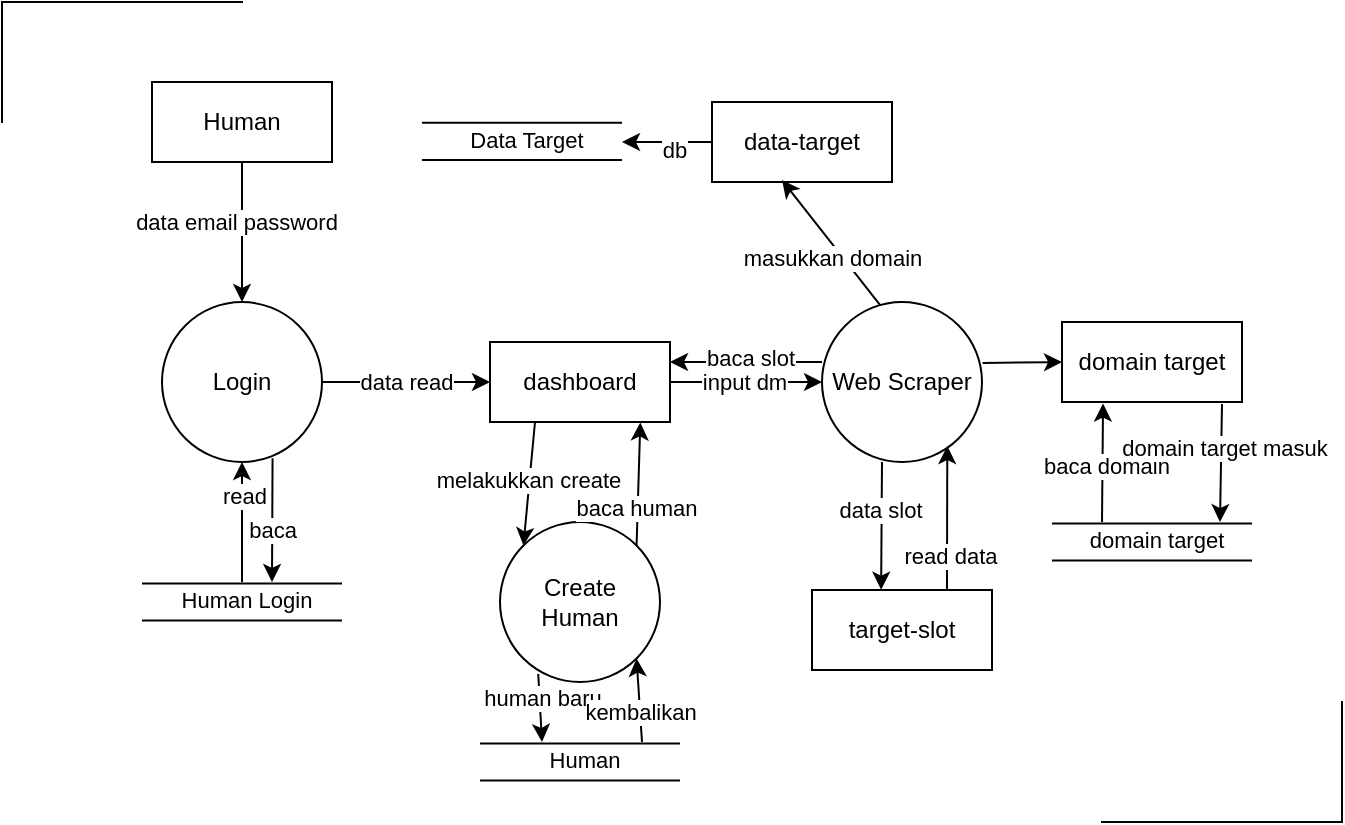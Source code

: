 <mxfile version="26.0.6" pages="4">
  <diagram name="Halaman-1" id="_XmtBNqs7ybtAx8C3R3i">
    <mxGraphModel dx="1123" dy="650" grid="1" gridSize="10" guides="1" tooltips="1" connect="1" arrows="1" fold="1" page="1" pageScale="1" pageWidth="827" pageHeight="1169" background="#ffffff" math="0" shadow="0">
      <root>
        <mxCell id="0" />
        <mxCell id="1" parent="0" />
        <mxCell id="XeXCij93e1Qy_bGvZgCs-1" value="Login" style="ellipse;whiteSpace=wrap;html=1;aspect=fixed;" vertex="1" parent="1">
          <mxGeometry x="160" y="420" width="80" height="80" as="geometry" />
        </mxCell>
        <mxCell id="XeXCij93e1Qy_bGvZgCs-2" value="Web Scraper" style="ellipse;whiteSpace=wrap;html=1;aspect=fixed;" vertex="1" parent="1">
          <mxGeometry x="490" y="420" width="80" height="80" as="geometry" />
        </mxCell>
        <mxCell id="XeXCij93e1Qy_bGvZgCs-3" value="Create Human" style="ellipse;whiteSpace=wrap;html=1;aspect=fixed;" vertex="1" parent="1">
          <mxGeometry x="329" y="530" width="80" height="80" as="geometry" />
        </mxCell>
        <mxCell id="XeXCij93e1Qy_bGvZgCs-4" value="Human" style="rounded=0;whiteSpace=wrap;html=1;" vertex="1" parent="1">
          <mxGeometry x="155" y="310" width="90" height="40" as="geometry" />
        </mxCell>
        <mxCell id="XeXCij93e1Qy_bGvZgCs-5" value="" style="shape=link;html=1;rounded=0;width=18.571;" edge="1" parent="1">
          <mxGeometry width="100" relative="1" as="geometry">
            <mxPoint x="150" y="570" as="sourcePoint" />
            <mxPoint x="250" y="570" as="targetPoint" />
          </mxGeometry>
        </mxCell>
        <mxCell id="XeXCij93e1Qy_bGvZgCs-8" value="Human Login" style="edgeLabel;html=1;align=center;verticalAlign=middle;resizable=0;points=[];" vertex="1" connectable="0" parent="XeXCij93e1Qy_bGvZgCs-5">
          <mxGeometry x="0.027" y="1" relative="1" as="geometry">
            <mxPoint as="offset" />
          </mxGeometry>
        </mxCell>
        <mxCell id="XeXCij93e1Qy_bGvZgCs-10" value="" style="endArrow=classic;html=1;rounded=0;entryX=0.5;entryY=1;entryDx=0;entryDy=0;" edge="1" parent="1" target="XeXCij93e1Qy_bGvZgCs-1">
          <mxGeometry width="50" height="50" relative="1" as="geometry">
            <mxPoint x="200" y="560" as="sourcePoint" />
            <mxPoint x="280" y="450" as="targetPoint" />
            <Array as="points" />
          </mxGeometry>
        </mxCell>
        <mxCell id="XeXCij93e1Qy_bGvZgCs-62" value="read" style="edgeLabel;html=1;align=center;verticalAlign=middle;resizable=0;points=[];" vertex="1" connectable="0" parent="XeXCij93e1Qy_bGvZgCs-10">
          <mxGeometry x="0.439" y="-1" relative="1" as="geometry">
            <mxPoint as="offset" />
          </mxGeometry>
        </mxCell>
        <mxCell id="XeXCij93e1Qy_bGvZgCs-12" value="" style="endArrow=classic;html=1;rounded=0;exitX=0.5;exitY=1;exitDx=0;exitDy=0;entryX=0.5;entryY=0;entryDx=0;entryDy=0;" edge="1" parent="1" source="XeXCij93e1Qy_bGvZgCs-4" target="XeXCij93e1Qy_bGvZgCs-1">
          <mxGeometry width="50" height="50" relative="1" as="geometry">
            <mxPoint x="230" y="390" as="sourcePoint" />
            <mxPoint x="280" y="340" as="targetPoint" />
          </mxGeometry>
        </mxCell>
        <mxCell id="XeXCij93e1Qy_bGvZgCs-13" value="data email password" style="edgeLabel;html=1;align=center;verticalAlign=middle;resizable=0;points=[];" vertex="1" connectable="0" parent="XeXCij93e1Qy_bGvZgCs-12">
          <mxGeometry x="-0.157" y="-3" relative="1" as="geometry">
            <mxPoint as="offset" />
          </mxGeometry>
        </mxCell>
        <mxCell id="XeXCij93e1Qy_bGvZgCs-14" value="" style="endArrow=classic;html=1;rounded=0;exitX=1;exitY=0.5;exitDx=0;exitDy=0;entryX=0;entryY=0.5;entryDx=0;entryDy=0;" edge="1" parent="1" source="XeXCij93e1Qy_bGvZgCs-1" target="XeXCij93e1Qy_bGvZgCs-16">
          <mxGeometry width="50" height="50" relative="1" as="geometry">
            <mxPoint x="250" y="450" as="sourcePoint" />
            <mxPoint x="320" y="460" as="targetPoint" />
          </mxGeometry>
        </mxCell>
        <mxCell id="XeXCij93e1Qy_bGvZgCs-15" value="data read" style="edgeLabel;html=1;align=center;verticalAlign=middle;resizable=0;points=[];" vertex="1" connectable="0" parent="XeXCij93e1Qy_bGvZgCs-14">
          <mxGeometry x="-0.008" relative="1" as="geometry">
            <mxPoint as="offset" />
          </mxGeometry>
        </mxCell>
        <mxCell id="XeXCij93e1Qy_bGvZgCs-16" value="dashboard" style="rounded=0;whiteSpace=wrap;html=1;" vertex="1" parent="1">
          <mxGeometry x="324" y="440" width="90" height="40" as="geometry" />
        </mxCell>
        <mxCell id="XeXCij93e1Qy_bGvZgCs-17" value="" style="endArrow=classic;html=1;rounded=0;entryX=0;entryY=0.5;entryDx=0;entryDy=0;exitX=1;exitY=0.5;exitDx=0;exitDy=0;" edge="1" parent="1" source="XeXCij93e1Qy_bGvZgCs-16" target="XeXCij93e1Qy_bGvZgCs-2">
          <mxGeometry width="50" height="50" relative="1" as="geometry">
            <mxPoint x="420" y="460" as="sourcePoint" />
            <mxPoint x="350" y="390" as="targetPoint" />
          </mxGeometry>
        </mxCell>
        <mxCell id="XeXCij93e1Qy_bGvZgCs-38" value="input dm" style="edgeLabel;html=1;align=center;verticalAlign=middle;resizable=0;points=[];" vertex="1" connectable="0" parent="XeXCij93e1Qy_bGvZgCs-17">
          <mxGeometry x="-0.032" relative="1" as="geometry">
            <mxPoint as="offset" />
          </mxGeometry>
        </mxCell>
        <mxCell id="XeXCij93e1Qy_bGvZgCs-18" value="data-target" style="rounded=0;whiteSpace=wrap;html=1;" vertex="1" parent="1">
          <mxGeometry x="435" y="320" width="90" height="40" as="geometry" />
        </mxCell>
        <mxCell id="XeXCij93e1Qy_bGvZgCs-19" value="target-slot" style="rounded=0;whiteSpace=wrap;html=1;" vertex="1" parent="1">
          <mxGeometry x="485" y="564" width="90" height="40" as="geometry" />
        </mxCell>
        <mxCell id="XeXCij93e1Qy_bGvZgCs-20" value="" style="endArrow=classic;html=1;rounded=0;exitX=0.361;exitY=0.016;exitDx=0;exitDy=0;exitPerimeter=0;entryX=0.389;entryY=0.976;entryDx=0;entryDy=0;entryPerimeter=0;" edge="1" parent="1" source="XeXCij93e1Qy_bGvZgCs-2" target="XeXCij93e1Qy_bGvZgCs-18">
          <mxGeometry width="50" height="50" relative="1" as="geometry">
            <mxPoint x="430" y="430" as="sourcePoint" />
            <mxPoint x="480" y="380" as="targetPoint" />
          </mxGeometry>
        </mxCell>
        <mxCell id="XeXCij93e1Qy_bGvZgCs-35" value="masukkan domain" style="edgeLabel;html=1;align=center;verticalAlign=middle;resizable=0;points=[];" vertex="1" connectable="0" parent="XeXCij93e1Qy_bGvZgCs-20">
          <mxGeometry x="-0.154" y="4" relative="1" as="geometry">
            <mxPoint as="offset" />
          </mxGeometry>
        </mxCell>
        <mxCell id="XeXCij93e1Qy_bGvZgCs-21" value="" style="endArrow=classic;html=1;rounded=0;exitX=0.375;exitY=1;exitDx=0;exitDy=0;exitPerimeter=0;entryX=0.384;entryY=-0.004;entryDx=0;entryDy=0;entryPerimeter=0;" edge="1" parent="1" source="XeXCij93e1Qy_bGvZgCs-2" target="XeXCij93e1Qy_bGvZgCs-19">
          <mxGeometry width="50" height="50" relative="1" as="geometry">
            <mxPoint x="400" y="564.5" as="sourcePoint" />
            <mxPoint x="450" y="514.5" as="targetPoint" />
          </mxGeometry>
        </mxCell>
        <mxCell id="XeXCij93e1Qy_bGvZgCs-22" value="data slot" style="edgeLabel;html=1;align=center;verticalAlign=middle;resizable=0;points=[];" vertex="1" connectable="0" parent="XeXCij93e1Qy_bGvZgCs-21">
          <mxGeometry x="-0.261" y="-1" relative="1" as="geometry">
            <mxPoint as="offset" />
          </mxGeometry>
        </mxCell>
        <mxCell id="XeXCij93e1Qy_bGvZgCs-23" value="" style="endArrow=classic;html=1;rounded=0;exitX=0.75;exitY=0;exitDx=0;exitDy=0;entryX=0.783;entryY=0.9;entryDx=0;entryDy=0;entryPerimeter=0;" edge="1" parent="1" source="XeXCij93e1Qy_bGvZgCs-19" target="XeXCij93e1Qy_bGvZgCs-2">
          <mxGeometry width="50" height="50" relative="1" as="geometry">
            <mxPoint x="410" y="460" as="sourcePoint" />
            <mxPoint x="460" y="410" as="targetPoint" />
          </mxGeometry>
        </mxCell>
        <mxCell id="XeXCij93e1Qy_bGvZgCs-29" value="read data" style="edgeLabel;html=1;align=center;verticalAlign=middle;resizable=0;points=[];" vertex="1" connectable="0" parent="XeXCij93e1Qy_bGvZgCs-23">
          <mxGeometry x="-0.513" y="-1" relative="1" as="geometry">
            <mxPoint as="offset" />
          </mxGeometry>
        </mxCell>
        <mxCell id="XeXCij93e1Qy_bGvZgCs-25" value="" style="shape=link;html=1;rounded=0;width=18.571;" edge="1" parent="1">
          <mxGeometry width="100" relative="1" as="geometry">
            <mxPoint x="290" y="339.66" as="sourcePoint" />
            <mxPoint x="390" y="339.66" as="targetPoint" />
          </mxGeometry>
        </mxCell>
        <mxCell id="XeXCij93e1Qy_bGvZgCs-26" value="Data Target" style="edgeLabel;html=1;align=center;verticalAlign=middle;resizable=0;points=[];" vertex="1" connectable="0" parent="XeXCij93e1Qy_bGvZgCs-25">
          <mxGeometry x="0.027" y="1" relative="1" as="geometry">
            <mxPoint as="offset" />
          </mxGeometry>
        </mxCell>
        <mxCell id="XeXCij93e1Qy_bGvZgCs-27" value="" style="endArrow=classic;html=1;rounded=0;exitX=0;exitY=0.5;exitDx=0;exitDy=0;" edge="1" parent="1" source="XeXCij93e1Qy_bGvZgCs-18">
          <mxGeometry width="50" height="50" relative="1" as="geometry">
            <mxPoint x="350" y="450" as="sourcePoint" />
            <mxPoint x="390" y="340" as="targetPoint" />
          </mxGeometry>
        </mxCell>
        <mxCell id="XeXCij93e1Qy_bGvZgCs-34" value="db" style="edgeLabel;html=1;align=center;verticalAlign=middle;resizable=0;points=[];" vertex="1" connectable="0" parent="XeXCij93e1Qy_bGvZgCs-27">
          <mxGeometry x="-0.148" y="4" relative="1" as="geometry">
            <mxPoint as="offset" />
          </mxGeometry>
        </mxCell>
        <mxCell id="XeXCij93e1Qy_bGvZgCs-30" value="" style="endArrow=classic;html=1;rounded=0;exitX=0;exitY=0.375;exitDx=0;exitDy=0;exitPerimeter=0;entryX=1;entryY=0.25;entryDx=0;entryDy=0;" edge="1" parent="1" source="XeXCij93e1Qy_bGvZgCs-2" target="XeXCij93e1Qy_bGvZgCs-16">
          <mxGeometry width="50" height="50" relative="1" as="geometry">
            <mxPoint x="360" y="440" as="sourcePoint" />
            <mxPoint x="410" y="390" as="targetPoint" />
          </mxGeometry>
        </mxCell>
        <mxCell id="XeXCij93e1Qy_bGvZgCs-39" value="baca slot" style="edgeLabel;html=1;align=center;verticalAlign=middle;resizable=0;points=[];" vertex="1" connectable="0" parent="XeXCij93e1Qy_bGvZgCs-30">
          <mxGeometry x="-0.042" y="-2" relative="1" as="geometry">
            <mxPoint as="offset" />
          </mxGeometry>
        </mxCell>
        <mxCell id="XeXCij93e1Qy_bGvZgCs-40" value="domain target" style="rounded=0;whiteSpace=wrap;html=1;" vertex="1" parent="1">
          <mxGeometry x="610" y="430" width="90" height="40" as="geometry" />
        </mxCell>
        <mxCell id="XeXCij93e1Qy_bGvZgCs-41" value="" style="endArrow=classic;html=1;rounded=0;exitX=1.004;exitY=0.381;exitDx=0;exitDy=0;exitPerimeter=0;entryX=0;entryY=0.5;entryDx=0;entryDy=0;" edge="1" parent="1" source="XeXCij93e1Qy_bGvZgCs-2" target="XeXCij93e1Qy_bGvZgCs-40">
          <mxGeometry width="50" height="50" relative="1" as="geometry">
            <mxPoint x="380" y="450" as="sourcePoint" />
            <mxPoint x="430" y="400" as="targetPoint" />
          </mxGeometry>
        </mxCell>
        <mxCell id="XeXCij93e1Qy_bGvZgCs-43" value="" style="shape=link;html=1;rounded=0;width=18.571;" edge="1" parent="1">
          <mxGeometry width="100" relative="1" as="geometry">
            <mxPoint x="605" y="540.0" as="sourcePoint" />
            <mxPoint x="705" y="540.0" as="targetPoint" />
          </mxGeometry>
        </mxCell>
        <mxCell id="XeXCij93e1Qy_bGvZgCs-44" value="domain target" style="edgeLabel;html=1;align=center;verticalAlign=middle;resizable=0;points=[];" vertex="1" connectable="0" parent="XeXCij93e1Qy_bGvZgCs-43">
          <mxGeometry x="0.027" y="1" relative="1" as="geometry">
            <mxPoint as="offset" />
          </mxGeometry>
        </mxCell>
        <mxCell id="XeXCij93e1Qy_bGvZgCs-45" value="" style="endArrow=classic;html=1;rounded=0;entryX=0.228;entryY=1.019;entryDx=0;entryDy=0;entryPerimeter=0;" edge="1" parent="1" target="XeXCij93e1Qy_bGvZgCs-40">
          <mxGeometry width="50" height="50" relative="1" as="geometry">
            <mxPoint x="630" y="530" as="sourcePoint" />
            <mxPoint x="633" y="470" as="targetPoint" />
          </mxGeometry>
        </mxCell>
        <mxCell id="XeXCij93e1Qy_bGvZgCs-48" value="baca domain" style="edgeLabel;html=1;align=center;verticalAlign=middle;resizable=0;points=[];" vertex="1" connectable="0" parent="XeXCij93e1Qy_bGvZgCs-45">
          <mxGeometry x="-0.043" y="-1" relative="1" as="geometry">
            <mxPoint as="offset" />
          </mxGeometry>
        </mxCell>
        <mxCell id="XeXCij93e1Qy_bGvZgCs-46" value="" style="endArrow=classic;html=1;rounded=0;" edge="1" parent="1">
          <mxGeometry width="50" height="50" relative="1" as="geometry">
            <mxPoint x="690" y="471" as="sourcePoint" />
            <mxPoint x="689" y="530" as="targetPoint" />
          </mxGeometry>
        </mxCell>
        <mxCell id="XeXCij93e1Qy_bGvZgCs-47" value="domain target masuk" style="edgeLabel;html=1;align=center;verticalAlign=middle;resizable=0;points=[];" vertex="1" connectable="0" parent="XeXCij93e1Qy_bGvZgCs-46">
          <mxGeometry x="-0.255" y="1" relative="1" as="geometry">
            <mxPoint as="offset" />
          </mxGeometry>
        </mxCell>
        <mxCell id="XeXCij93e1Qy_bGvZgCs-49" value="" style="endArrow=classic;html=1;rounded=0;exitX=0.25;exitY=1;exitDx=0;exitDy=0;entryX=0;entryY=0;entryDx=0;entryDy=0;" edge="1" parent="1" source="XeXCij93e1Qy_bGvZgCs-16" target="XeXCij93e1Qy_bGvZgCs-3">
          <mxGeometry width="50" height="50" relative="1" as="geometry">
            <mxPoint x="380" y="540" as="sourcePoint" />
            <mxPoint x="430" y="490" as="targetPoint" />
          </mxGeometry>
        </mxCell>
        <mxCell id="XeXCij93e1Qy_bGvZgCs-50" value="melakukkan create" style="edgeLabel;html=1;align=center;verticalAlign=middle;resizable=0;points=[];" vertex="1" connectable="0" parent="XeXCij93e1Qy_bGvZgCs-49">
          <mxGeometry x="-0.078" relative="1" as="geometry">
            <mxPoint x="-1" as="offset" />
          </mxGeometry>
        </mxCell>
        <mxCell id="XeXCij93e1Qy_bGvZgCs-51" value="" style="shape=link;html=1;rounded=0;width=18.571;" edge="1" parent="1">
          <mxGeometry width="100" relative="1" as="geometry">
            <mxPoint x="319" y="650" as="sourcePoint" />
            <mxPoint x="419" y="650" as="targetPoint" />
          </mxGeometry>
        </mxCell>
        <mxCell id="XeXCij93e1Qy_bGvZgCs-52" value="Human" style="edgeLabel;html=1;align=center;verticalAlign=middle;resizable=0;points=[];" vertex="1" connectable="0" parent="XeXCij93e1Qy_bGvZgCs-51">
          <mxGeometry x="0.027" y="1" relative="1" as="geometry">
            <mxPoint as="offset" />
          </mxGeometry>
        </mxCell>
        <mxCell id="XeXCij93e1Qy_bGvZgCs-53" value="" style="endArrow=classic;html=1;rounded=0;exitX=0.239;exitY=0.95;exitDx=0;exitDy=0;exitPerimeter=0;" edge="1" parent="1" source="XeXCij93e1Qy_bGvZgCs-3">
          <mxGeometry width="50" height="50" relative="1" as="geometry">
            <mxPoint x="370" y="530" as="sourcePoint" />
            <mxPoint x="350" y="640" as="targetPoint" />
          </mxGeometry>
        </mxCell>
        <mxCell id="XeXCij93e1Qy_bGvZgCs-54" value="human baru" style="edgeLabel;html=1;align=center;verticalAlign=middle;resizable=0;points=[];" vertex="1" connectable="0" parent="XeXCij93e1Qy_bGvZgCs-53">
          <mxGeometry x="-0.33" y="1" relative="1" as="geometry">
            <mxPoint as="offset" />
          </mxGeometry>
        </mxCell>
        <mxCell id="XeXCij93e1Qy_bGvZgCs-55" value="" style="endArrow=classic;html=1;rounded=0;exitX=1;exitY=0;exitDx=0;exitDy=0;entryX=0.835;entryY=1.006;entryDx=0;entryDy=0;entryPerimeter=0;" edge="1" parent="1" source="XeXCij93e1Qy_bGvZgCs-3" target="XeXCij93e1Qy_bGvZgCs-16">
          <mxGeometry width="50" height="50" relative="1" as="geometry">
            <mxPoint x="370" y="530" as="sourcePoint" />
            <mxPoint x="420" y="480" as="targetPoint" />
          </mxGeometry>
        </mxCell>
        <mxCell id="XeXCij93e1Qy_bGvZgCs-56" value="baca human" style="edgeLabel;html=1;align=center;verticalAlign=middle;resizable=0;points=[];" vertex="1" connectable="0" parent="XeXCij93e1Qy_bGvZgCs-55">
          <mxGeometry x="-0.378" y="1" relative="1" as="geometry">
            <mxPoint as="offset" />
          </mxGeometry>
        </mxCell>
        <mxCell id="XeXCij93e1Qy_bGvZgCs-57" value="" style="endArrow=classic;html=1;rounded=0;entryX=1;entryY=1;entryDx=0;entryDy=0;" edge="1" parent="1" target="XeXCij93e1Qy_bGvZgCs-3">
          <mxGeometry width="50" height="50" relative="1" as="geometry">
            <mxPoint x="400" y="640" as="sourcePoint" />
            <mxPoint x="420" y="480" as="targetPoint" />
          </mxGeometry>
        </mxCell>
        <mxCell id="XeXCij93e1Qy_bGvZgCs-59" value="kembalikan" style="edgeLabel;html=1;align=center;verticalAlign=middle;resizable=0;points=[];" vertex="1" connectable="0" parent="XeXCij93e1Qy_bGvZgCs-57">
          <mxGeometry x="-0.29" relative="1" as="geometry">
            <mxPoint as="offset" />
          </mxGeometry>
        </mxCell>
        <mxCell id="XeXCij93e1Qy_bGvZgCs-60" value="" style="endArrow=classic;html=1;rounded=0;exitX=0.691;exitY=0.977;exitDx=0;exitDy=0;exitPerimeter=0;" edge="1" parent="1" source="XeXCij93e1Qy_bGvZgCs-1">
          <mxGeometry width="50" height="50" relative="1" as="geometry">
            <mxPoint x="310" y="510" as="sourcePoint" />
            <mxPoint x="215" y="560" as="targetPoint" />
            <Array as="points" />
          </mxGeometry>
        </mxCell>
        <mxCell id="XeXCij93e1Qy_bGvZgCs-61" value="baca" style="edgeLabel;html=1;align=center;verticalAlign=middle;resizable=0;points=[];" vertex="1" connectable="0" parent="XeXCij93e1Qy_bGvZgCs-60">
          <mxGeometry x="0.143" relative="1" as="geometry">
            <mxPoint as="offset" />
          </mxGeometry>
        </mxCell>
        <mxCell id="XeXCij93e1Qy_bGvZgCs-64" value="" style="shape=partialRectangle;whiteSpace=wrap;html=1;top=0;left=0;fillColor=none;" vertex="1" parent="1">
          <mxGeometry x="630" y="620" width="120" height="60" as="geometry" />
        </mxCell>
        <mxCell id="XeXCij93e1Qy_bGvZgCs-65" value="" style="shape=partialRectangle;whiteSpace=wrap;html=1;bottom=0;right=0;fillColor=none;" vertex="1" parent="1">
          <mxGeometry x="80" y="270" width="120" height="60" as="geometry" />
        </mxCell>
      </root>
    </mxGraphModel>
  </diagram>
  <diagram id="4KLWWcqeRpzRS1N-UNFp" name="Halaman-2">
    <mxGraphModel dx="827" dy="479" grid="1" gridSize="10" guides="1" tooltips="1" connect="1" arrows="1" fold="1" page="1" pageScale="1" pageWidth="827" pageHeight="1169" math="0" shadow="0">
      <root>
        <mxCell id="0" />
        <mxCell id="1" parent="0" />
        <mxCell id="3iT1lxkJiGUQ8RqjDK2Z-1" value="human" style="shape=umlActor;verticalLabelPosition=bottom;verticalAlign=top;html=1;outlineConnect=0;" parent="1" vertex="1">
          <mxGeometry x="53" y="710" width="30" height="60" as="geometry" />
        </mxCell>
        <mxCell id="S5y5en8Jbx1h2o0wzGWQ-1" value="Login" style="ellipse;whiteSpace=wrap;html=1;" vertex="1" parent="1">
          <mxGeometry x="153" y="720" width="90" height="50" as="geometry" />
        </mxCell>
        <mxCell id="S5y5en8Jbx1h2o0wzGWQ-3" value="" style="endArrow=classic;html=1;rounded=0;entryX=0;entryY=0.5;entryDx=0;entryDy=0;" edge="1" parent="1" target="S5y5en8Jbx1h2o0wzGWQ-1">
          <mxGeometry width="50" height="50" relative="1" as="geometry">
            <mxPoint x="93" y="745" as="sourcePoint" />
            <mxPoint x="143" y="750" as="targetPoint" />
          </mxGeometry>
        </mxCell>
        <mxCell id="S5y5en8Jbx1h2o0wzGWQ-6" value="" style="endArrow=classic;html=1;rounded=0;exitX=1;exitY=0.5;exitDx=0;exitDy=0;entryX=0;entryY=0.5;entryDx=0;entryDy=0;" edge="1" parent="1" source="S5y5en8Jbx1h2o0wzGWQ-1" target="S5y5en8Jbx1h2o0wzGWQ-8">
          <mxGeometry width="50" height="50" relative="1" as="geometry">
            <mxPoint x="193" y="810" as="sourcePoint" />
            <mxPoint x="313" y="680" as="targetPoint" />
          </mxGeometry>
        </mxCell>
        <mxCell id="S5y5en8Jbx1h2o0wzGWQ-7" value="" style="endArrow=classic;html=1;rounded=0;exitX=1;exitY=0.5;exitDx=0;exitDy=0;entryX=0;entryY=0.5;entryDx=0;entryDy=0;" edge="1" parent="1" source="S5y5en8Jbx1h2o0wzGWQ-1" target="S5y5en8Jbx1h2o0wzGWQ-9">
          <mxGeometry width="50" height="50" relative="1" as="geometry">
            <mxPoint x="233" y="760" as="sourcePoint" />
            <mxPoint x="283" y="760" as="targetPoint" />
          </mxGeometry>
        </mxCell>
        <mxCell id="S5y5en8Jbx1h2o0wzGWQ-8" value="web scraper" style="ellipse;whiteSpace=wrap;html=1;" vertex="1" parent="1">
          <mxGeometry x="323" y="670" width="90" height="50" as="geometry" />
        </mxCell>
        <mxCell id="S5y5en8Jbx1h2o0wzGWQ-9" value="data target" style="ellipse;whiteSpace=wrap;html=1;" vertex="1" parent="1">
          <mxGeometry x="323" y="740" width="90" height="50" as="geometry" />
        </mxCell>
        <mxCell id="S5y5en8Jbx1h2o0wzGWQ-10" value="" style="endArrow=classic;html=1;rounded=0;exitX=1;exitY=0.5;exitDx=0;exitDy=0;entryX=0.007;entryY=0.381;entryDx=0;entryDy=0;entryPerimeter=0;" edge="1" parent="1" source="S5y5en8Jbx1h2o0wzGWQ-1" target="S5y5en8Jbx1h2o0wzGWQ-11">
          <mxGeometry width="50" height="50" relative="1" as="geometry">
            <mxPoint x="253" y="755" as="sourcePoint" />
            <mxPoint x="313" y="800" as="targetPoint" />
          </mxGeometry>
        </mxCell>
        <mxCell id="S5y5en8Jbx1h2o0wzGWQ-11" value="data analisis" style="ellipse;whiteSpace=wrap;html=1;" vertex="1" parent="1">
          <mxGeometry x="323" y="810" width="90" height="50" as="geometry" />
        </mxCell>
        <mxCell id="S5y5en8Jbx1h2o0wzGWQ-12" value="data domain" style="ellipse;whiteSpace=wrap;html=1;" vertex="1" parent="1">
          <mxGeometry x="323" y="600" width="90" height="50" as="geometry" />
        </mxCell>
        <mxCell id="S5y5en8Jbx1h2o0wzGWQ-13" value="" style="endArrow=classic;html=1;rounded=0;exitX=1;exitY=0.5;exitDx=0;exitDy=0;entryX=0;entryY=0.5;entryDx=0;entryDy=0;" edge="1" parent="1" source="S5y5en8Jbx1h2o0wzGWQ-1" target="S5y5en8Jbx1h2o0wzGWQ-12">
          <mxGeometry width="50" height="50" relative="1" as="geometry">
            <mxPoint x="230" y="720" as="sourcePoint" />
            <mxPoint x="310" y="670" as="targetPoint" />
          </mxGeometry>
        </mxCell>
        <mxCell id="S5y5en8Jbx1h2o0wzGWQ-14" value="tabel human" style="ellipse;whiteSpace=wrap;html=1;" vertex="1" parent="1">
          <mxGeometry x="324" y="880" width="90" height="50" as="geometry" />
        </mxCell>
        <mxCell id="S5y5en8Jbx1h2o0wzGWQ-15" value="" style="endArrow=classic;html=1;rounded=0;entryX=0;entryY=0.5;entryDx=0;entryDy=0;exitX=1;exitY=0.5;exitDx=0;exitDy=0;" edge="1" parent="1" source="S5y5en8Jbx1h2o0wzGWQ-1" target="S5y5en8Jbx1h2o0wzGWQ-14">
          <mxGeometry width="50" height="50" relative="1" as="geometry">
            <mxPoint x="250" y="750" as="sourcePoint" />
            <mxPoint x="301" y="854" as="targetPoint" />
          </mxGeometry>
        </mxCell>
        <mxCell id="S5y5en8Jbx1h2o0wzGWQ-17" value="buat login" style="ellipse;whiteSpace=wrap;html=1;" vertex="1" parent="1">
          <mxGeometry x="323" y="534.5" width="90" height="50" as="geometry" />
        </mxCell>
        <mxCell id="S5y5en8Jbx1h2o0wzGWQ-18" value="" style="endArrow=classic;html=1;rounded=0;exitX=1;exitY=0.5;exitDx=0;exitDy=0;entryX=0;entryY=0.5;entryDx=0;entryDy=0;" edge="1" parent="1" source="S5y5en8Jbx1h2o0wzGWQ-1" target="S5y5en8Jbx1h2o0wzGWQ-17">
          <mxGeometry width="50" height="50" relative="1" as="geometry">
            <mxPoint x="220" y="720" as="sourcePoint" />
            <mxPoint x="300" y="600" as="targetPoint" />
          </mxGeometry>
        </mxCell>
        <mxCell id="S5y5en8Jbx1h2o0wzGWQ-23" value="include" style="html=1;verticalAlign=bottom;endArrow=open;dashed=1;endSize=8;curved=0;rounded=0;" edge="1" parent="1">
          <mxGeometry relative="1" as="geometry">
            <mxPoint x="493" y="694.57" as="sourcePoint" />
            <mxPoint x="413" y="694.57" as="targetPoint" />
          </mxGeometry>
        </mxCell>
        <mxCell id="S5y5en8Jbx1h2o0wzGWQ-24" value="verifikasi link" style="ellipse;whiteSpace=wrap;html=1;" vertex="1" parent="1">
          <mxGeometry x="490" y="670" width="90" height="50" as="geometry" />
        </mxCell>
        <mxCell id="S5y5en8Jbx1h2o0wzGWQ-25" value="berhenti scraper" style="ellipse;whiteSpace=wrap;html=1;" vertex="1" parent="1">
          <mxGeometry x="490" y="730" width="90" height="50" as="geometry" />
        </mxCell>
        <mxCell id="S5y5en8Jbx1h2o0wzGWQ-26" value="mencari scraper" style="ellipse;whiteSpace=wrap;html=1;" vertex="1" parent="1">
          <mxGeometry x="490" y="610" width="90" height="50" as="geometry" />
        </mxCell>
        <mxCell id="S5y5en8Jbx1h2o0wzGWQ-27" value="extend" style="html=1;verticalAlign=bottom;endArrow=open;dashed=1;endSize=8;curved=0;rounded=0;entryX=0.983;entryY=0.314;entryDx=0;entryDy=0;entryPerimeter=0;exitX=0;exitY=0.5;exitDx=0;exitDy=0;" edge="1" parent="1" source="S5y5en8Jbx1h2o0wzGWQ-26" target="S5y5en8Jbx1h2o0wzGWQ-8">
          <mxGeometry relative="1" as="geometry">
            <mxPoint x="494" y="634.88" as="sourcePoint" />
            <mxPoint x="414" y="634.88" as="targetPoint" />
          </mxGeometry>
        </mxCell>
        <mxCell id="S5y5en8Jbx1h2o0wzGWQ-28" value="extend" style="html=1;verticalAlign=bottom;endArrow=open;dashed=1;endSize=8;curved=0;rounded=0;entryX=0.994;entryY=0.68;entryDx=0;entryDy=0;entryPerimeter=0;exitX=0;exitY=0.5;exitDx=0;exitDy=0;" edge="1" parent="1" source="S5y5en8Jbx1h2o0wzGWQ-25" target="S5y5en8Jbx1h2o0wzGWQ-8">
          <mxGeometry relative="1" as="geometry">
            <mxPoint x="500" y="719" as="sourcePoint" />
            <mxPoint x="421" y="770" as="targetPoint" />
          </mxGeometry>
        </mxCell>
        <mxCell id="S5y5en8Jbx1h2o0wzGWQ-29" value="hapus human" style="ellipse;whiteSpace=wrap;html=1;" vertex="1" parent="1">
          <mxGeometry x="490" y="910" width="90" height="50" as="geometry" />
        </mxCell>
        <mxCell id="S5y5en8Jbx1h2o0wzGWQ-30" value="extend" style="html=1;verticalAlign=bottom;endArrow=open;dashed=1;endSize=8;curved=0;rounded=0;exitX=0;exitY=0.5;exitDx=0;exitDy=0;" edge="1" parent="1" source="S5y5en8Jbx1h2o0wzGWQ-29">
          <mxGeometry relative="1" as="geometry">
            <mxPoint x="493" y="904.47" as="sourcePoint" />
            <mxPoint x="413" y="904.47" as="targetPoint" />
          </mxGeometry>
        </mxCell>
        <mxCell id="S5y5en8Jbx1h2o0wzGWQ-31" value="baca file" style="ellipse;whiteSpace=wrap;html=1;" vertex="1" parent="1">
          <mxGeometry x="490" y="850" width="90" height="50" as="geometry" />
        </mxCell>
        <mxCell id="S5y5en8Jbx1h2o0wzGWQ-32" value="baca file" style="ellipse;whiteSpace=wrap;html=1;" vertex="1" parent="1">
          <mxGeometry x="490" y="790" width="90" height="50" as="geometry" />
        </mxCell>
        <mxCell id="S5y5en8Jbx1h2o0wzGWQ-33" value="include" style="html=1;verticalAlign=bottom;endArrow=open;dashed=1;endSize=8;curved=0;rounded=0;entryX=0;entryY=0.4;entryDx=0;entryDy=0;entryPerimeter=0;exitX=1.017;exitY=0.649;exitDx=0;exitDy=0;exitPerimeter=0;" edge="1" parent="1" source="S5y5en8Jbx1h2o0wzGWQ-11" target="S5y5en8Jbx1h2o0wzGWQ-31">
          <mxGeometry relative="1" as="geometry">
            <mxPoint x="420" y="860" as="sourcePoint" />
            <mxPoint x="413" y="834.63" as="targetPoint" />
          </mxGeometry>
        </mxCell>
        <mxCell id="S5y5en8Jbx1h2o0wzGWQ-34" value="include" style="html=1;verticalAlign=bottom;endArrow=open;dashed=1;endSize=8;curved=0;rounded=0;exitX=1.001;exitY=0.64;exitDx=0;exitDy=0;exitPerimeter=0;entryX=0;entryY=0.4;entryDx=0;entryDy=0;entryPerimeter=0;" edge="1" parent="1" source="S5y5en8Jbx1h2o0wzGWQ-9" target="S5y5en8Jbx1h2o0wzGWQ-32">
          <mxGeometry relative="1" as="geometry">
            <mxPoint x="590" y="800" as="sourcePoint" />
            <mxPoint x="450" y="815" as="targetPoint" />
          </mxGeometry>
        </mxCell>
        <mxCell id="S5y5en8Jbx1h2o0wzGWQ-35" value="perbarui domain" style="ellipse;whiteSpace=wrap;html=1;" vertex="1" parent="1">
          <mxGeometry x="450" y="490" width="90" height="50" as="geometry" />
        </mxCell>
        <mxCell id="S5y5en8Jbx1h2o0wzGWQ-36" value="hapus domain" style="ellipse;whiteSpace=wrap;html=1;" vertex="1" parent="1">
          <mxGeometry x="480" y="550" width="90" height="50" as="geometry" />
        </mxCell>
        <mxCell id="S5y5en8Jbx1h2o0wzGWQ-37" value="extend" style="html=1;verticalAlign=bottom;endArrow=open;dashed=1;endSize=8;curved=0;rounded=0;entryX=1;entryY=0.5;entryDx=0;entryDy=0;exitX=0;exitY=0.6;exitDx=0;exitDy=0;exitPerimeter=0;" edge="1" parent="1" source="S5y5en8Jbx1h2o0wzGWQ-36" target="S5y5en8Jbx1h2o0wzGWQ-12">
          <mxGeometry relative="1" as="geometry">
            <mxPoint x="490" y="580" as="sourcePoint" />
            <mxPoint x="411" y="631" as="targetPoint" />
          </mxGeometry>
        </mxCell>
        <mxCell id="S5y5en8Jbx1h2o0wzGWQ-38" value="extend" style="html=1;verticalAlign=bottom;endArrow=open;dashed=1;endSize=8;curved=0;rounded=0;exitX=0;exitY=0.5;exitDx=0;exitDy=0;entryX=0.961;entryY=0.27;entryDx=0;entryDy=0;entryPerimeter=0;" edge="1" parent="1" target="S5y5en8Jbx1h2o0wzGWQ-12">
          <mxGeometry relative="1" as="geometry">
            <mxPoint x="450" y="520" as="sourcePoint" />
            <mxPoint x="408.68" y="616.3" as="targetPoint" />
          </mxGeometry>
        </mxCell>
      </root>
    </mxGraphModel>
  </diagram>
  <diagram id="9kv14YITFeuc394jbiDq" name="Halaman-3">
    <mxGraphModel dx="1123" dy="650" grid="1" gridSize="10" guides="1" tooltips="1" connect="1" arrows="1" fold="1" page="1" pageScale="1" pageWidth="827" pageHeight="1169" math="0" shadow="0">
      <root>
        <mxCell id="0" />
        <mxCell id="1" parent="0" />
        <mxCell id="KXDzSPejDsJHSjE1RqV1-35" value="" style="rounded=0;whiteSpace=wrap;html=1;" vertex="1" parent="1">
          <mxGeometry x="154" y="410" width="520" height="580" as="geometry" />
        </mxCell>
        <mxCell id="TLjRRva_yi8nptASzXf0-2" value="&lt;font&gt;Pendaftaran Siswa Coding&lt;/font&gt;" style="text;html=1;align=center;verticalAlign=middle;whiteSpace=wrap;rounded=0;fontSize=13;" parent="1" vertex="1">
          <mxGeometry x="313" y="420" width="200" height="30" as="geometry" />
        </mxCell>
        <mxCell id="TLjRRva_yi8nptASzXf0-3" value="Pendaftar" style="swimlane;whiteSpace=wrap;html=1;" parent="1" vertex="1">
          <mxGeometry x="213" y="470" width="200" height="480" as="geometry" />
        </mxCell>
        <mxCell id="KXDzSPejDsJHSjE1RqV1-1" style="edgeStyle=orthogonalEdgeStyle;rounded=0;orthogonalLoop=1;jettySize=auto;html=1;exitX=0.5;exitY=1;exitDx=0;exitDy=0;entryX=0.5;entryY=0;entryDx=0;entryDy=0;" edge="1" parent="TLjRRva_yi8nptASzXf0-3" source="TLjRRva_yi8nptASzXf0-5" target="TLjRRva_yi8nptASzXf0-6">
          <mxGeometry relative="1" as="geometry" />
        </mxCell>
        <mxCell id="TLjRRva_yi8nptASzXf0-5" value="" style="ellipse;whiteSpace=wrap;html=1;aspect=fixed;" parent="TLjRRva_yi8nptASzXf0-3" vertex="1">
          <mxGeometry x="85" y="40" width="30" height="30" as="geometry" />
        </mxCell>
        <mxCell id="TLjRRva_yi8nptASzXf0-6" value="Membuka Website Pendaftaran" style="rounded=1;whiteSpace=wrap;html=1;" parent="TLjRRva_yi8nptASzXf0-3" vertex="1">
          <mxGeometry x="48.5" y="100" width="103" height="46" as="geometry" />
        </mxCell>
        <mxCell id="KXDzSPejDsJHSjE1RqV1-5" value="Melakukan Input Data" style="rounded=1;whiteSpace=wrap;html=1;" vertex="1" parent="TLjRRva_yi8nptASzXf0-3">
          <mxGeometry x="48.5" y="170" width="103" height="46" as="geometry" />
        </mxCell>
        <mxCell id="TLjRRva_yi8nptASzXf0-4" value="Sistem" style="swimlane;whiteSpace=wrap;html=1;startSize=23;" parent="1" vertex="1">
          <mxGeometry x="414" y="470" width="200" height="480" as="geometry" />
        </mxCell>
        <mxCell id="KXDzSPejDsJHSjE1RqV1-2" value="Menampilkan Halaman Pendaftaran" style="rounded=1;whiteSpace=wrap;html=1;" vertex="1" parent="TLjRRva_yi8nptASzXf0-4">
          <mxGeometry x="48.5" y="100" width="103" height="46" as="geometry" />
        </mxCell>
        <mxCell id="KXDzSPejDsJHSjE1RqV1-11" value="Mengecek Kesesuaian Data" style="rounded=1;whiteSpace=wrap;html=1;" vertex="1" parent="TLjRRva_yi8nptASzXf0-4">
          <mxGeometry x="48.5" y="210" width="103" height="46" as="geometry" />
        </mxCell>
        <mxCell id="KXDzSPejDsJHSjE1RqV1-25" style="edgeStyle=orthogonalEdgeStyle;rounded=0;orthogonalLoop=1;jettySize=auto;html=1;exitX=1;exitY=0.5;exitDx=0;exitDy=0;entryX=0.996;entryY=0.418;entryDx=0;entryDy=0;entryPerimeter=0;" edge="1" parent="TLjRRva_yi8nptASzXf0-4" source="KXDzSPejDsJHSjE1RqV1-22" target="KXDzSPejDsJHSjE1RqV1-2">
          <mxGeometry relative="1" as="geometry">
            <mxPoint x="176" y="120" as="targetPoint" />
            <Array as="points">
              <mxPoint x="186" y="310" />
              <mxPoint x="186" y="119" />
            </Array>
          </mxGeometry>
        </mxCell>
        <mxCell id="KXDzSPejDsJHSjE1RqV1-26" value="tidak" style="edgeLabel;html=1;align=center;verticalAlign=middle;resizable=0;points=[];" vertex="1" connectable="0" parent="KXDzSPejDsJHSjE1RqV1-25">
          <mxGeometry x="0.114" relative="1" as="geometry">
            <mxPoint as="offset" />
          </mxGeometry>
        </mxCell>
        <mxCell id="KXDzSPejDsJHSjE1RqV1-28" style="edgeStyle=orthogonalEdgeStyle;rounded=0;orthogonalLoop=1;jettySize=auto;html=1;exitX=0.5;exitY=1;exitDx=0;exitDy=0;entryX=0.5;entryY=0;entryDx=0;entryDy=0;" edge="1" parent="TLjRRva_yi8nptASzXf0-4" source="KXDzSPejDsJHSjE1RqV1-22" target="KXDzSPejDsJHSjE1RqV1-27">
          <mxGeometry relative="1" as="geometry" />
        </mxCell>
        <mxCell id="KXDzSPejDsJHSjE1RqV1-22" value="Sesuai ?" style="rhombus;whiteSpace=wrap;html=1;" vertex="1" parent="TLjRRva_yi8nptASzXf0-4">
          <mxGeometry x="70" y="280" width="60" height="60" as="geometry" />
        </mxCell>
        <mxCell id="KXDzSPejDsJHSjE1RqV1-31" style="edgeStyle=orthogonalEdgeStyle;rounded=0;orthogonalLoop=1;jettySize=auto;html=1;exitX=0.5;exitY=1;exitDx=0;exitDy=0;entryX=0.5;entryY=0;entryDx=0;entryDy=0;" edge="1" parent="TLjRRva_yi8nptASzXf0-4" source="KXDzSPejDsJHSjE1RqV1-27" target="KXDzSPejDsJHSjE1RqV1-29">
          <mxGeometry relative="1" as="geometry" />
        </mxCell>
        <mxCell id="KXDzSPejDsJHSjE1RqV1-27" value="Tampilkan Sukses Pendaftaran" style="rounded=1;whiteSpace=wrap;html=1;" vertex="1" parent="TLjRRva_yi8nptASzXf0-4">
          <mxGeometry x="48.5" y="360" width="103" height="46" as="geometry" />
        </mxCell>
        <mxCell id="KXDzSPejDsJHSjE1RqV1-29" value="" style="ellipse;whiteSpace=wrap;html=1;aspect=fixed;" vertex="1" parent="TLjRRva_yi8nptASzXf0-4">
          <mxGeometry x="85" y="440" width="30" height="30" as="geometry" />
        </mxCell>
        <mxCell id="KXDzSPejDsJHSjE1RqV1-4" value="arr" style="text;html=1;align=center;verticalAlign=middle;whiteSpace=wrap;rounded=0;" vertex="1" parent="1">
          <mxGeometry x="383" y="440" width="60" height="30" as="geometry" />
        </mxCell>
        <mxCell id="KXDzSPejDsJHSjE1RqV1-7" value="" style="edgeStyle=orthogonalEdgeStyle;rounded=0;orthogonalLoop=1;jettySize=auto;html=1;" edge="1" parent="1" source="TLjRRva_yi8nptASzXf0-6" target="KXDzSPejDsJHSjE1RqV1-2">
          <mxGeometry relative="1" as="geometry" />
        </mxCell>
        <mxCell id="KXDzSPejDsJHSjE1RqV1-10" style="edgeStyle=orthogonalEdgeStyle;rounded=0;orthogonalLoop=1;jettySize=auto;html=1;exitX=0.5;exitY=1;exitDx=0;exitDy=0;entryX=1;entryY=0.5;entryDx=0;entryDy=0;" edge="1" parent="1" source="KXDzSPejDsJHSjE1RqV1-2" target="KXDzSPejDsJHSjE1RqV1-5">
          <mxGeometry relative="1" as="geometry" />
        </mxCell>
        <mxCell id="KXDzSPejDsJHSjE1RqV1-21" style="edgeStyle=orthogonalEdgeStyle;rounded=0;orthogonalLoop=1;jettySize=auto;html=1;exitX=0.5;exitY=1;exitDx=0;exitDy=0;entryX=0.003;entryY=0.568;entryDx=0;entryDy=0;entryPerimeter=0;" edge="1" parent="1" source="KXDzSPejDsJHSjE1RqV1-5" target="KXDzSPejDsJHSjE1RqV1-11">
          <mxGeometry relative="1" as="geometry" />
        </mxCell>
        <mxCell id="KXDzSPejDsJHSjE1RqV1-32" value="Activity Diagram" style="text;html=1;align=center;verticalAlign=middle;whiteSpace=wrap;rounded=0;fontSize=13;" vertex="1" parent="1">
          <mxGeometry x="314" y="950" width="200" height="30" as="geometry" />
        </mxCell>
      </root>
    </mxGraphModel>
  </diagram>
  <diagram id="V16KKBIWGydp3EZu9WTI" name="Halaman-4">
    <mxGraphModel dx="683" dy="396" grid="1" gridSize="10" guides="1" tooltips="1" connect="1" arrows="1" fold="1" page="1" pageScale="1" pageWidth="827" pageHeight="1169" math="0" shadow="0">
      <root>
        <mxCell id="0" />
        <mxCell id="1" parent="0" />
        <mxCell id="niu0lTYY4RNLyH4DrMC--6" value="Akun" style="swimlane;whiteSpace=wrap;html=1;movable=1;resizable=1;rotatable=1;deletable=1;editable=1;locked=0;connectable=1;" vertex="1" parent="1">
          <mxGeometry x="114" y="410" width="200" height="410" as="geometry" />
        </mxCell>
        <mxCell id="niu0lTYY4RNLyH4DrMC--14" style="edgeStyle=orthogonalEdgeStyle;rounded=0;orthogonalLoop=1;jettySize=auto;html=1;exitX=0.5;exitY=1;exitDx=0;exitDy=0;entryX=0.5;entryY=0;entryDx=0;entryDy=0;" edge="1" parent="niu0lTYY4RNLyH4DrMC--6" source="niu0lTYY4RNLyH4DrMC--10" target="niu0lTYY4RNLyH4DrMC--12">
          <mxGeometry relative="1" as="geometry" />
        </mxCell>
        <mxCell id="niu0lTYY4RNLyH4DrMC--10" value="" style="ellipse;whiteSpace=wrap;html=1;aspect=fixed;" vertex="1" parent="niu0lTYY4RNLyH4DrMC--6">
          <mxGeometry x="80" y="40" width="40" height="40" as="geometry" />
        </mxCell>
        <mxCell id="niu0lTYY4RNLyH4DrMC--40" style="edgeStyle=orthogonalEdgeStyle;rounded=0;orthogonalLoop=1;jettySize=auto;html=1;exitX=0.5;exitY=1;exitDx=0;exitDy=0;entryX=0.5;entryY=0;entryDx=0;entryDy=0;" edge="1" parent="niu0lTYY4RNLyH4DrMC--6" source="niu0lTYY4RNLyH4DrMC--12" target="niu0lTYY4RNLyH4DrMC--18">
          <mxGeometry relative="1" as="geometry" />
        </mxCell>
        <mxCell id="niu0lTYY4RNLyH4DrMC--12" value="Menerima Masukkan Email Password" style="rounded=1;whiteSpace=wrap;html=1;" vertex="1" parent="niu0lTYY4RNLyH4DrMC--6">
          <mxGeometry x="50.5" y="120" width="99" height="50" as="geometry" />
        </mxCell>
        <mxCell id="niu0lTYY4RNLyH4DrMC--21" style="edgeStyle=orthogonalEdgeStyle;rounded=0;orthogonalLoop=1;jettySize=auto;html=1;exitX=0;exitY=0.5;exitDx=0;exitDy=0;entryX=0;entryY=0.5;entryDx=0;entryDy=0;" edge="1" parent="niu0lTYY4RNLyH4DrMC--6" source="niu0lTYY4RNLyH4DrMC--18" target="niu0lTYY4RNLyH4DrMC--12">
          <mxGeometry relative="1" as="geometry" />
        </mxCell>
        <mxCell id="niu0lTYY4RNLyH4DrMC--23" value="tidak" style="edgeLabel;html=1;align=center;verticalAlign=middle;resizable=0;points=[];" vertex="1" connectable="0" parent="niu0lTYY4RNLyH4DrMC--21">
          <mxGeometry x="-0.592" y="1" relative="1" as="geometry">
            <mxPoint as="offset" />
          </mxGeometry>
        </mxCell>
        <mxCell id="niu0lTYY4RNLyH4DrMC--18" value="login ?" style="rhombus;whiteSpace=wrap;html=1;" vertex="1" parent="niu0lTYY4RNLyH4DrMC--6">
          <mxGeometry x="70" y="190" width="60" height="60" as="geometry" />
        </mxCell>
        <mxCell id="niu0lTYY4RNLyH4DrMC--8" value="Web Scraper" style="swimlane;whiteSpace=wrap;html=1;movable=1;resizable=1;rotatable=1;deletable=1;editable=1;locked=0;connectable=1;" vertex="1" parent="1">
          <mxGeometry x="314" y="410" width="200" height="410" as="geometry" />
        </mxCell>
        <mxCell id="niu0lTYY4RNLyH4DrMC--28" style="edgeStyle=orthogonalEdgeStyle;rounded=0;orthogonalLoop=1;jettySize=auto;html=1;exitX=0.5;exitY=1;exitDx=0;exitDy=0;entryX=0.5;entryY=0;entryDx=0;entryDy=0;" edge="1" parent="niu0lTYY4RNLyH4DrMC--8" source="niu0lTYY4RNLyH4DrMC--19" target="niu0lTYY4RNLyH4DrMC--25">
          <mxGeometry relative="1" as="geometry" />
        </mxCell>
        <mxCell id="niu0lTYY4RNLyH4DrMC--19" value="Melakukan Web Scraper Input Domain" style="rounded=1;whiteSpace=wrap;html=1;" vertex="1" parent="niu0lTYY4RNLyH4DrMC--8">
          <mxGeometry x="50.5" y="40" width="99" height="50" as="geometry" />
        </mxCell>
        <mxCell id="niu0lTYY4RNLyH4DrMC--29" style="edgeStyle=orthogonalEdgeStyle;rounded=0;orthogonalLoop=1;jettySize=auto;html=1;exitX=1;exitY=0.5;exitDx=0;exitDy=0;entryX=1;entryY=0.5;entryDx=0;entryDy=0;" edge="1" parent="niu0lTYY4RNLyH4DrMC--8" source="niu0lTYY4RNLyH4DrMC--25" target="niu0lTYY4RNLyH4DrMC--19">
          <mxGeometry relative="1" as="geometry">
            <Array as="points">
              <mxPoint x="166" y="144" />
              <mxPoint x="166" y="65" />
            </Array>
          </mxGeometry>
        </mxCell>
        <mxCell id="niu0lTYY4RNLyH4DrMC--31" style="edgeStyle=orthogonalEdgeStyle;rounded=0;orthogonalLoop=1;jettySize=auto;html=1;exitX=0.5;exitY=1;exitDx=0;exitDy=0;entryX=0.5;entryY=0;entryDx=0;entryDy=0;" edge="1" parent="niu0lTYY4RNLyH4DrMC--8" source="niu0lTYY4RNLyH4DrMC--25" target="niu0lTYY4RNLyH4DrMC--30">
          <mxGeometry relative="1" as="geometry" />
        </mxCell>
        <mxCell id="niu0lTYY4RNLyH4DrMC--25" value="domain ?" style="rhombus;whiteSpace=wrap;html=1;" vertex="1" parent="niu0lTYY4RNLyH4DrMC--8">
          <mxGeometry x="70" y="114" width="60" height="60" as="geometry" />
        </mxCell>
        <mxCell id="niu0lTYY4RNLyH4DrMC--30" value="ambil link judi" style="rounded=1;whiteSpace=wrap;html=1;" vertex="1" parent="niu0lTYY4RNLyH4DrMC--8">
          <mxGeometry x="50" y="200" width="99" height="50" as="geometry" />
        </mxCell>
        <mxCell id="niu0lTYY4RNLyH4DrMC--41" style="edgeStyle=orthogonalEdgeStyle;rounded=0;orthogonalLoop=1;jettySize=auto;html=1;exitX=0.5;exitY=1;exitDx=0;exitDy=0;" edge="1" parent="niu0lTYY4RNLyH4DrMC--8" source="niu0lTYY4RNLyH4DrMC--38" target="niu0lTYY4RNLyH4DrMC--5">
          <mxGeometry relative="1" as="geometry" />
        </mxCell>
        <mxCell id="niu0lTYY4RNLyH4DrMC--38" value="muncul hasil scraper pada tampilan" style="rounded=1;whiteSpace=wrap;html=1;" vertex="1" parent="niu0lTYY4RNLyH4DrMC--8">
          <mxGeometry x="50.5" y="280" width="99" height="50" as="geometry" />
        </mxCell>
        <mxCell id="niu0lTYY4RNLyH4DrMC--5" value="" style="ellipse;whiteSpace=wrap;html=1;aspect=fixed;" vertex="1" parent="niu0lTYY4RNLyH4DrMC--8">
          <mxGeometry x="80" y="360" width="40" height="40" as="geometry" />
        </mxCell>
        <mxCell id="niu0lTYY4RNLyH4DrMC--9" value="Analisis Data" style="swimlane;whiteSpace=wrap;html=1;startSize=23;movable=1;resizable=1;rotatable=1;deletable=1;editable=1;locked=0;connectable=1;" vertex="1" parent="1">
          <mxGeometry x="514" y="410" width="200" height="410" as="geometry" />
        </mxCell>
        <mxCell id="niu0lTYY4RNLyH4DrMC--35" style="edgeStyle=orthogonalEdgeStyle;rounded=0;orthogonalLoop=1;jettySize=auto;html=1;exitX=0.5;exitY=1;exitDx=0;exitDy=0;entryX=0.5;entryY=0;entryDx=0;entryDy=0;" edge="1" parent="niu0lTYY4RNLyH4DrMC--9" source="niu0lTYY4RNLyH4DrMC--32" target="niu0lTYY4RNLyH4DrMC--34">
          <mxGeometry relative="1" as="geometry" />
        </mxCell>
        <mxCell id="niu0lTYY4RNLyH4DrMC--32" value="analisis data judi online" style="rounded=1;whiteSpace=wrap;html=1;" vertex="1" parent="niu0lTYY4RNLyH4DrMC--9">
          <mxGeometry x="50.5" y="40" width="99" height="50" as="geometry" />
        </mxCell>
        <mxCell id="niu0lTYY4RNLyH4DrMC--37" style="edgeStyle=orthogonalEdgeStyle;rounded=0;orthogonalLoop=1;jettySize=auto;html=1;exitX=0.5;exitY=1;exitDx=0;exitDy=0;entryX=0.5;entryY=0;entryDx=0;entryDy=0;" edge="1" parent="niu0lTYY4RNLyH4DrMC--9" source="niu0lTYY4RNLyH4DrMC--34" target="niu0lTYY4RNLyH4DrMC--36">
          <mxGeometry relative="1" as="geometry" />
        </mxCell>
        <mxCell id="niu0lTYY4RNLyH4DrMC--34" value="berdasarkan domain domain yang tepat" style="rounded=1;whiteSpace=wrap;html=1;" vertex="1" parent="niu0lTYY4RNLyH4DrMC--9">
          <mxGeometry x="50.5" y="130" width="99" height="50" as="geometry" />
        </mxCell>
        <mxCell id="niu0lTYY4RNLyH4DrMC--36" value="list domain yang sudah di scraper" style="rounded=1;whiteSpace=wrap;html=1;" vertex="1" parent="niu0lTYY4RNLyH4DrMC--9">
          <mxGeometry x="50.5" y="220" width="99" height="50" as="geometry" />
        </mxCell>
        <mxCell id="niu0lTYY4RNLyH4DrMC--20" style="edgeStyle=orthogonalEdgeStyle;rounded=0;orthogonalLoop=1;jettySize=auto;html=1;exitX=1;exitY=0.5;exitDx=0;exitDy=0;entryX=0;entryY=0.5;entryDx=0;entryDy=0;" edge="1" parent="1" source="niu0lTYY4RNLyH4DrMC--18" target="niu0lTYY4RNLyH4DrMC--19">
          <mxGeometry relative="1" as="geometry" />
        </mxCell>
        <mxCell id="niu0lTYY4RNLyH4DrMC--22" value="berhasil" style="edgeLabel;html=1;align=center;verticalAlign=middle;resizable=0;points=[];" vertex="1" connectable="0" parent="niu0lTYY4RNLyH4DrMC--20">
          <mxGeometry x="-0.753" y="-3" relative="1" as="geometry">
            <mxPoint as="offset" />
          </mxGeometry>
        </mxCell>
        <mxCell id="niu0lTYY4RNLyH4DrMC--33" style="edgeStyle=orthogonalEdgeStyle;rounded=0;orthogonalLoop=1;jettySize=auto;html=1;exitX=1;exitY=0.5;exitDx=0;exitDy=0;entryX=0;entryY=0.5;entryDx=0;entryDy=0;" edge="1" parent="1" source="niu0lTYY4RNLyH4DrMC--30" target="niu0lTYY4RNLyH4DrMC--32">
          <mxGeometry relative="1" as="geometry">
            <Array as="points">
              <mxPoint x="530" y="625" />
              <mxPoint x="530" y="475" />
            </Array>
          </mxGeometry>
        </mxCell>
        <mxCell id="niu0lTYY4RNLyH4DrMC--39" style="edgeStyle=orthogonalEdgeStyle;rounded=0;orthogonalLoop=1;jettySize=auto;html=1;exitX=0.5;exitY=1;exitDx=0;exitDy=0;entryX=1;entryY=0.5;entryDx=0;entryDy=0;" edge="1" parent="1" source="niu0lTYY4RNLyH4DrMC--36" target="niu0lTYY4RNLyH4DrMC--38">
          <mxGeometry relative="1" as="geometry" />
        </mxCell>
      </root>
    </mxGraphModel>
  </diagram>
</mxfile>

